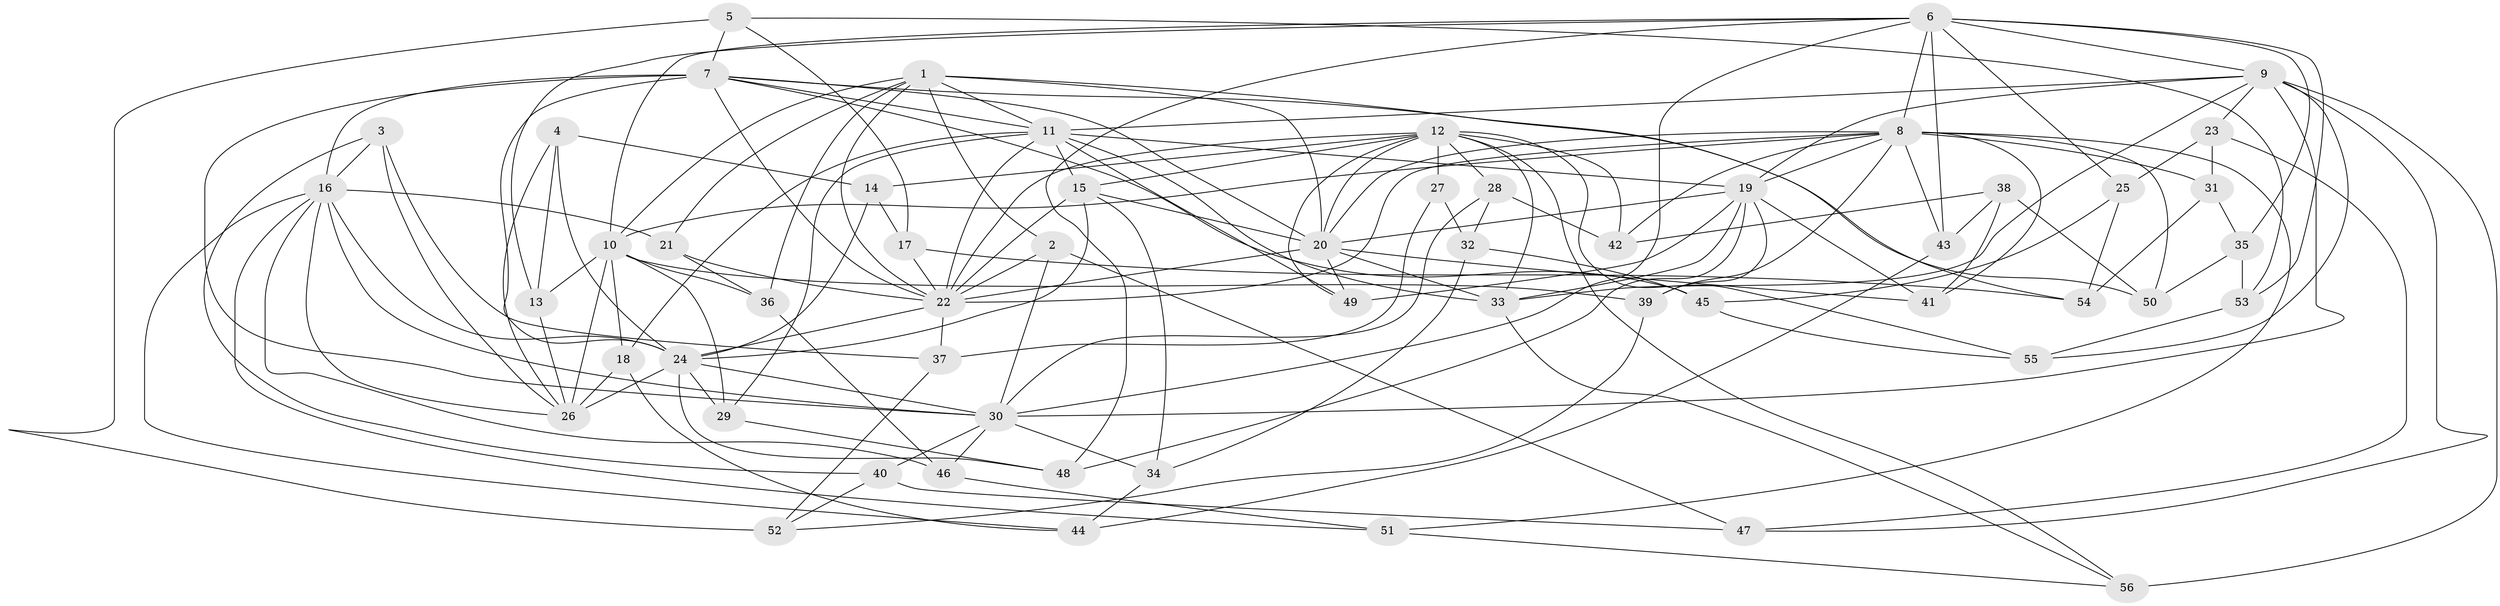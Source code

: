 // original degree distribution, {4: 1.0}
// Generated by graph-tools (version 1.1) at 2025/37/03/09/25 02:37:52]
// undirected, 56 vertices, 156 edges
graph export_dot {
graph [start="1"]
  node [color=gray90,style=filled];
  1;
  2;
  3;
  4;
  5;
  6;
  7;
  8;
  9;
  10;
  11;
  12;
  13;
  14;
  15;
  16;
  17;
  18;
  19;
  20;
  21;
  22;
  23;
  24;
  25;
  26;
  27;
  28;
  29;
  30;
  31;
  32;
  33;
  34;
  35;
  36;
  37;
  38;
  39;
  40;
  41;
  42;
  43;
  44;
  45;
  46;
  47;
  48;
  49;
  50;
  51;
  52;
  53;
  54;
  55;
  56;
  1 -- 2 [weight=1.0];
  1 -- 10 [weight=1.0];
  1 -- 11 [weight=1.0];
  1 -- 20 [weight=1.0];
  1 -- 21 [weight=1.0];
  1 -- 22 [weight=1.0];
  1 -- 36 [weight=1.0];
  1 -- 54 [weight=1.0];
  2 -- 22 [weight=1.0];
  2 -- 30 [weight=1.0];
  2 -- 47 [weight=1.0];
  3 -- 16 [weight=1.0];
  3 -- 26 [weight=1.0];
  3 -- 37 [weight=1.0];
  3 -- 40 [weight=1.0];
  4 -- 13 [weight=1.0];
  4 -- 14 [weight=1.0];
  4 -- 24 [weight=1.0];
  4 -- 26 [weight=1.0];
  5 -- 7 [weight=1.0];
  5 -- 17 [weight=1.0];
  5 -- 52 [weight=1.0];
  5 -- 53 [weight=1.0];
  6 -- 8 [weight=1.0];
  6 -- 9 [weight=1.0];
  6 -- 10 [weight=1.0];
  6 -- 13 [weight=1.0];
  6 -- 25 [weight=1.0];
  6 -- 30 [weight=1.0];
  6 -- 35 [weight=1.0];
  6 -- 43 [weight=1.0];
  6 -- 48 [weight=1.0];
  6 -- 53 [weight=1.0];
  7 -- 11 [weight=2.0];
  7 -- 16 [weight=1.0];
  7 -- 20 [weight=1.0];
  7 -- 22 [weight=1.0];
  7 -- 24 [weight=1.0];
  7 -- 30 [weight=1.0];
  7 -- 45 [weight=1.0];
  7 -- 50 [weight=1.0];
  8 -- 10 [weight=1.0];
  8 -- 19 [weight=1.0];
  8 -- 20 [weight=1.0];
  8 -- 22 [weight=1.0];
  8 -- 31 [weight=1.0];
  8 -- 39 [weight=1.0];
  8 -- 41 [weight=1.0];
  8 -- 42 [weight=1.0];
  8 -- 43 [weight=1.0];
  8 -- 50 [weight=1.0];
  8 -- 51 [weight=1.0];
  9 -- 11 [weight=1.0];
  9 -- 19 [weight=1.0];
  9 -- 23 [weight=1.0];
  9 -- 30 [weight=2.0];
  9 -- 33 [weight=1.0];
  9 -- 47 [weight=1.0];
  9 -- 55 [weight=1.0];
  9 -- 56 [weight=1.0];
  10 -- 13 [weight=1.0];
  10 -- 18 [weight=1.0];
  10 -- 26 [weight=2.0];
  10 -- 29 [weight=1.0];
  10 -- 36 [weight=1.0];
  10 -- 39 [weight=1.0];
  11 -- 15 [weight=1.0];
  11 -- 18 [weight=1.0];
  11 -- 19 [weight=2.0];
  11 -- 22 [weight=1.0];
  11 -- 29 [weight=1.0];
  11 -- 33 [weight=1.0];
  11 -- 49 [weight=1.0];
  12 -- 14 [weight=1.0];
  12 -- 15 [weight=1.0];
  12 -- 20 [weight=1.0];
  12 -- 22 [weight=1.0];
  12 -- 27 [weight=2.0];
  12 -- 28 [weight=1.0];
  12 -- 33 [weight=1.0];
  12 -- 42 [weight=1.0];
  12 -- 49 [weight=1.0];
  12 -- 55 [weight=1.0];
  12 -- 56 [weight=1.0];
  13 -- 26 [weight=1.0];
  14 -- 17 [weight=1.0];
  14 -- 24 [weight=1.0];
  15 -- 20 [weight=1.0];
  15 -- 22 [weight=1.0];
  15 -- 24 [weight=1.0];
  15 -- 34 [weight=1.0];
  16 -- 21 [weight=1.0];
  16 -- 24 [weight=1.0];
  16 -- 26 [weight=1.0];
  16 -- 30 [weight=2.0];
  16 -- 44 [weight=1.0];
  16 -- 46 [weight=1.0];
  16 -- 51 [weight=1.0];
  17 -- 22 [weight=1.0];
  17 -- 54 [weight=1.0];
  18 -- 26 [weight=1.0];
  18 -- 44 [weight=1.0];
  19 -- 20 [weight=1.0];
  19 -- 33 [weight=1.0];
  19 -- 39 [weight=1.0];
  19 -- 41 [weight=1.0];
  19 -- 48 [weight=1.0];
  19 -- 49 [weight=1.0];
  20 -- 22 [weight=1.0];
  20 -- 33 [weight=1.0];
  20 -- 41 [weight=1.0];
  20 -- 49 [weight=1.0];
  21 -- 22 [weight=1.0];
  21 -- 36 [weight=1.0];
  22 -- 24 [weight=1.0];
  22 -- 37 [weight=1.0];
  23 -- 25 [weight=1.0];
  23 -- 31 [weight=1.0];
  23 -- 47 [weight=1.0];
  24 -- 26 [weight=1.0];
  24 -- 29 [weight=1.0];
  24 -- 30 [weight=1.0];
  24 -- 48 [weight=1.0];
  25 -- 45 [weight=1.0];
  25 -- 54 [weight=1.0];
  27 -- 32 [weight=1.0];
  27 -- 37 [weight=1.0];
  28 -- 30 [weight=1.0];
  28 -- 32 [weight=1.0];
  28 -- 42 [weight=1.0];
  29 -- 48 [weight=1.0];
  30 -- 34 [weight=1.0];
  30 -- 40 [weight=1.0];
  30 -- 46 [weight=1.0];
  31 -- 35 [weight=1.0];
  31 -- 54 [weight=1.0];
  32 -- 34 [weight=1.0];
  32 -- 45 [weight=1.0];
  33 -- 56 [weight=1.0];
  34 -- 44 [weight=1.0];
  35 -- 50 [weight=1.0];
  35 -- 53 [weight=1.0];
  36 -- 46 [weight=1.0];
  37 -- 52 [weight=1.0];
  38 -- 41 [weight=1.0];
  38 -- 42 [weight=1.0];
  38 -- 43 [weight=1.0];
  38 -- 50 [weight=1.0];
  39 -- 52 [weight=1.0];
  40 -- 47 [weight=1.0];
  40 -- 52 [weight=1.0];
  43 -- 44 [weight=1.0];
  45 -- 55 [weight=1.0];
  46 -- 51 [weight=1.0];
  51 -- 56 [weight=1.0];
  53 -- 55 [weight=1.0];
}
